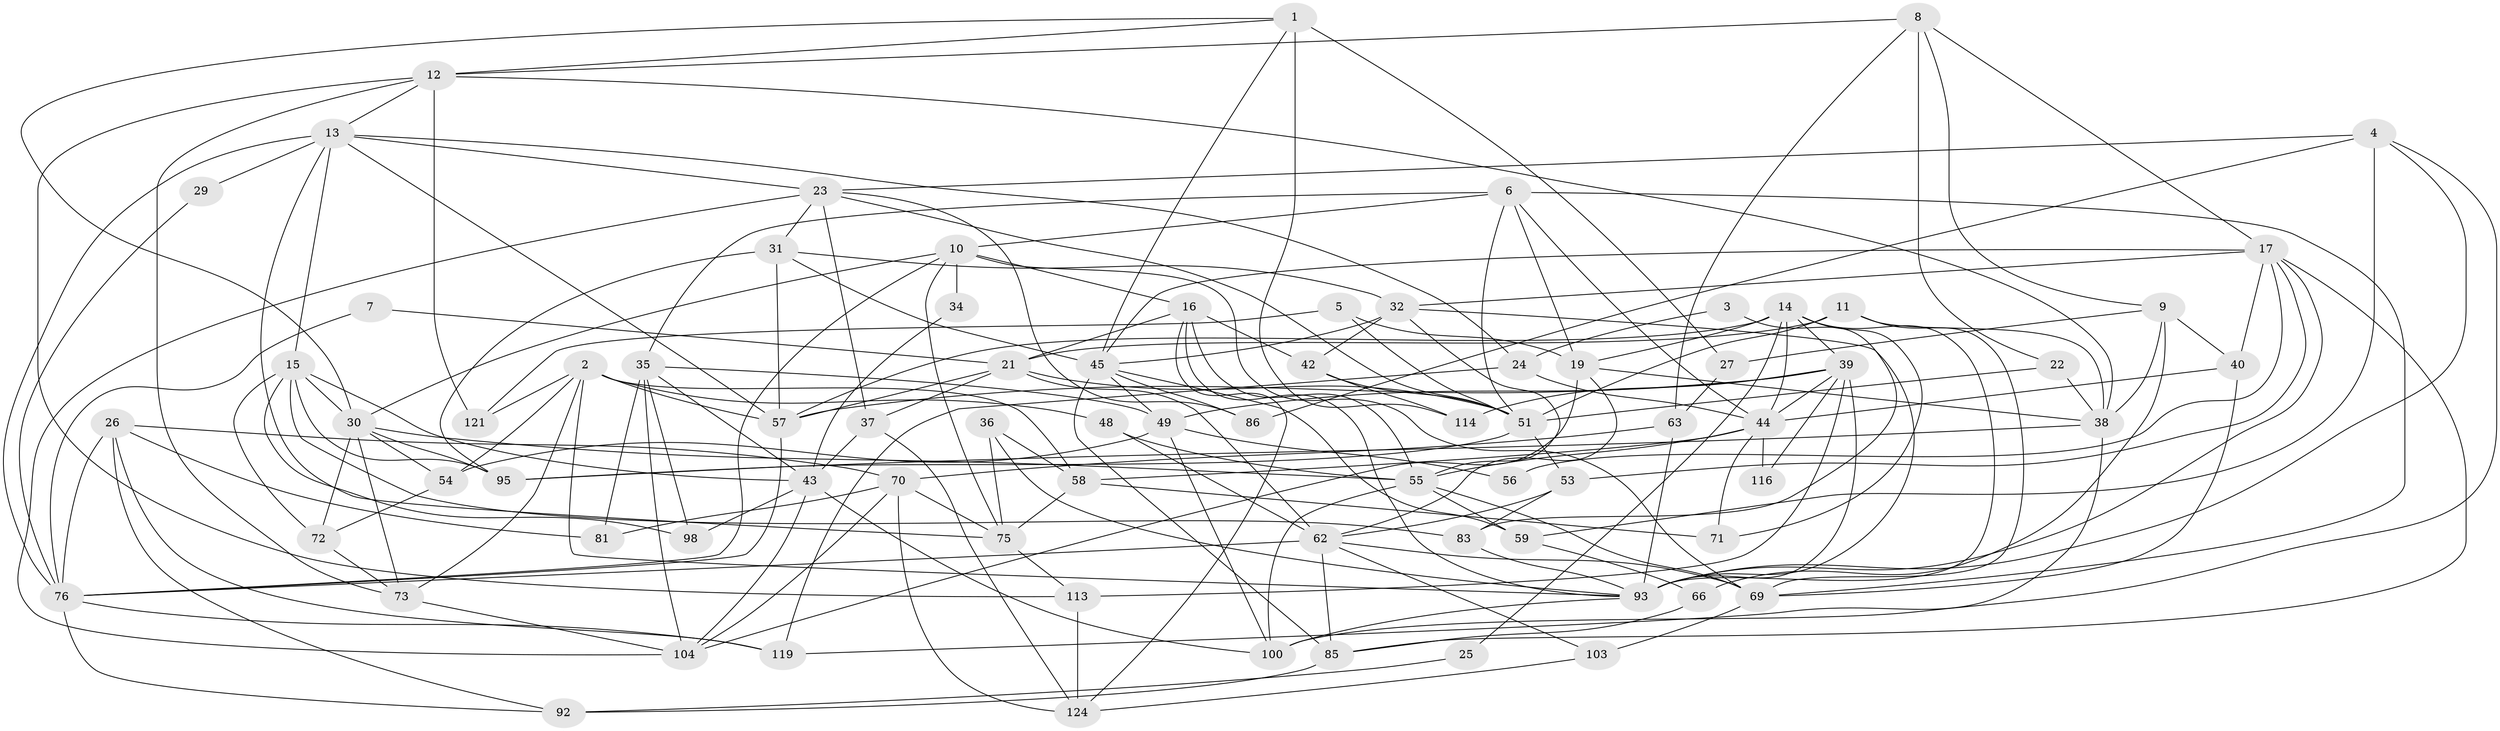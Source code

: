 // Generated by graph-tools (version 1.1) at 2025/52/02/27/25 19:52:04]
// undirected, 77 vertices, 197 edges
graph export_dot {
graph [start="1"]
  node [color=gray90,style=filled];
  1 [super="+18"];
  2 [super="+28"];
  3;
  4 [super="+79"];
  5;
  6 [super="+122"];
  7;
  8 [super="+41"];
  9 [super="+20"];
  10 [super="+47"];
  11;
  12 [super="+107"];
  13 [super="+60"];
  14 [super="+65"];
  15 [super="+97"];
  16 [super="+108"];
  17 [super="+50"];
  19 [super="+77"];
  21 [super="+115"];
  22;
  23 [super="+82"];
  24 [super="+89"];
  25;
  26;
  27;
  29;
  30 [super="+33"];
  31 [super="+78"];
  32 [super="+52"];
  34;
  35 [super="+105"];
  36;
  37 [super="+88"];
  38 [super="+84"];
  39 [super="+90"];
  40 [super="+46"];
  42 [super="+61"];
  43 [super="+110"];
  44 [super="+106"];
  45 [super="+67"];
  48;
  49 [super="+117"];
  51 [super="+118"];
  53 [super="+87"];
  54;
  55 [super="+68"];
  56;
  57;
  58 [super="+80"];
  59 [super="+64"];
  62 [super="+94"];
  63;
  66;
  69 [super="+91"];
  70 [super="+99"];
  71;
  72 [super="+74"];
  73 [super="+102"];
  75 [super="+123"];
  76 [super="+101"];
  81;
  83 [super="+109"];
  85;
  86;
  92 [super="+96"];
  93 [super="+111"];
  95;
  98;
  100 [super="+112"];
  103;
  104;
  113 [super="+120"];
  114;
  116;
  119;
  121;
  124 [super="+125"];
  1 -- 45;
  1 -- 12;
  1 -- 114;
  1 -- 27;
  1 -- 30;
  2 -- 73;
  2 -- 54;
  2 -- 48;
  2 -- 121;
  2 -- 57;
  2 -- 58;
  2 -- 93;
  3 -- 24;
  3 -- 83;
  4 -- 86;
  4 -- 93;
  4 -- 59;
  4 -- 100;
  4 -- 23;
  5 -- 121;
  5 -- 19;
  5 -- 51;
  6 -- 10;
  6 -- 19;
  6 -- 69;
  6 -- 35;
  6 -- 44;
  6 -- 51;
  7 -- 76;
  7 -- 21;
  8 -- 17;
  8 -- 63;
  8 -- 12;
  8 -- 22;
  8 -- 9;
  9 -- 27;
  9 -- 38;
  9 -- 66;
  9 -- 40;
  10 -- 34;
  10 -- 76;
  10 -- 69;
  10 -- 30;
  10 -- 16;
  10 -- 75;
  11 -- 38;
  11 -- 21;
  11 -- 69;
  11 -- 51;
  12 -- 121;
  12 -- 38;
  12 -- 73;
  12 -- 113;
  12 -- 13;
  13 -- 57;
  13 -- 23;
  13 -- 29;
  13 -- 75;
  13 -- 24;
  13 -- 15;
  13 -- 76;
  14 -- 93;
  14 -- 39;
  14 -- 19;
  14 -- 71;
  14 -- 25;
  14 -- 44;
  14 -- 57;
  15 -- 98;
  15 -- 43;
  15 -- 83;
  15 -- 95;
  15 -- 72;
  15 -- 30;
  16 -- 93;
  16 -- 21;
  16 -- 55;
  16 -- 42;
  16 -- 124;
  17 -- 32;
  17 -- 56;
  17 -- 93;
  17 -- 45;
  17 -- 40;
  17 -- 85;
  17 -- 53;
  19 -- 104;
  19 -- 38;
  19 -- 62;
  21 -- 62;
  21 -- 51;
  21 -- 37;
  21 -- 57;
  22 -- 38;
  22 -- 51;
  23 -- 37;
  23 -- 86;
  23 -- 104;
  23 -- 31;
  23 -- 51;
  24 -- 44;
  24 -- 119;
  25 -- 92;
  26 -- 70;
  26 -- 119;
  26 -- 81;
  26 -- 92;
  26 -- 76;
  27 -- 63;
  29 -- 76;
  30 -- 54 [weight=2];
  30 -- 72;
  30 -- 95;
  30 -- 55;
  30 -- 73;
  31 -- 57;
  31 -- 32;
  31 -- 45;
  31 -- 95;
  32 -- 55;
  32 -- 93;
  32 -- 42;
  32 -- 45;
  34 -- 43;
  35 -- 49;
  35 -- 81;
  35 -- 98;
  35 -- 43;
  35 -- 104;
  36 -- 93;
  36 -- 58;
  36 -- 75;
  37 -- 124;
  37 -- 43;
  38 -- 95;
  38 -- 119;
  39 -- 44;
  39 -- 49;
  39 -- 113;
  39 -- 114;
  39 -- 116;
  39 -- 57;
  39 -- 93;
  40 -- 44 [weight=2];
  40 -- 69;
  42 -- 114;
  42 -- 51;
  43 -- 100;
  43 -- 98;
  43 -- 104;
  44 -- 116;
  44 -- 58 [weight=2];
  44 -- 55;
  44 -- 71;
  45 -- 49;
  45 -- 85;
  45 -- 86;
  45 -- 59;
  48 -- 55;
  48 -- 62;
  49 -- 56;
  49 -- 100;
  49 -- 54;
  51 -- 95;
  51 -- 53;
  53 -- 62;
  53 -- 83;
  54 -- 72;
  55 -- 69;
  55 -- 59;
  55 -- 100;
  57 -- 76;
  58 -- 71;
  58 -- 75;
  59 -- 66;
  62 -- 103;
  62 -- 85;
  62 -- 76;
  62 -- 69;
  63 -- 93;
  63 -- 70;
  66 -- 85;
  69 -- 103;
  70 -- 75;
  70 -- 104;
  70 -- 81;
  70 -- 124;
  72 -- 73;
  73 -- 104;
  75 -- 113;
  76 -- 119;
  76 -- 92;
  83 -- 93;
  85 -- 92;
  93 -- 100;
  103 -- 124;
  113 -- 124 [weight=2];
}
